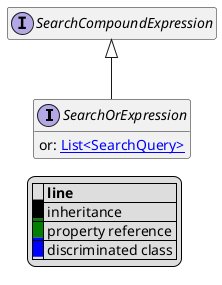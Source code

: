 @startuml

hide empty fields
hide empty methods
legend
|= |= line |
|<back:black>   </back>| inheritance |
|<back:green>   </back>| property reference |
|<back:blue>   </back>| discriminated class |
endlegend
interface SearchOrExpression [[SearchOrExpression.svg]] extends SearchCompoundExpression {
    or: [[SearchQuery.svg List<SearchQuery>]]
}
interface SearchCompoundExpression [[SearchCompoundExpression.svg]]  {
}





@enduml
